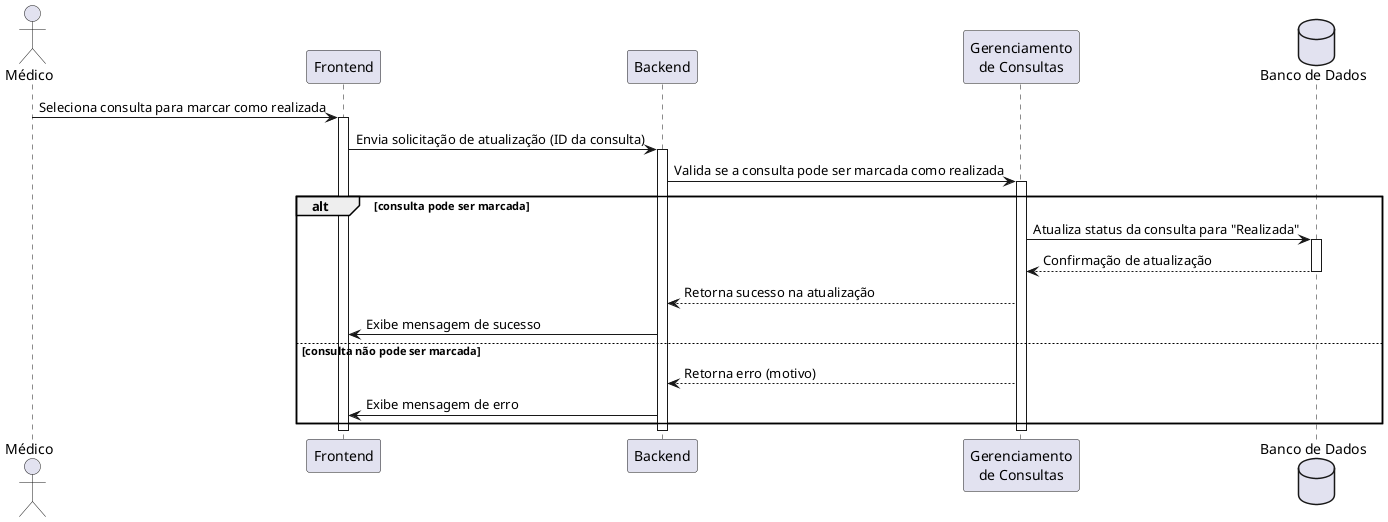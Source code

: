 @startuml DiagramaSequencia_MarcarConsultaRealizada

actor Médico as M
participant Frontend as UI
participant Backend as API
participant "Gerenciamento\nde Consultas" as GC
database "Banco de Dados" as BD

M -> UI: Seleciona consulta para marcar como realizada
activate UI
UI -> API: Envia solicitação de atualização (ID da consulta)
activate API
API -> GC: Valida se a consulta pode ser marcada como realizada
activate GC
alt consulta pode ser marcada
  GC -> BD: Atualiza status da consulta para "Realizada"
  activate BD
  BD --> GC: Confirmação de atualização
  deactivate BD
  GC --> API: Retorna sucesso na atualização
  API -> UI: Exibe mensagem de sucesso
else consulta não pode ser marcada
  GC --> API: Retorna erro (motivo)
  API -> UI: Exibe mensagem de erro
end
deactivate GC
deactivate API
deactivate UI

@enduml